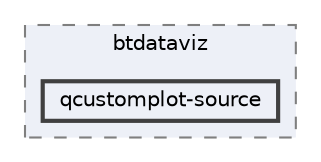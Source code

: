 digraph "/Users/geobrown/Research/ultralight-tags/software/host/btdataviz/qcustomplot-source"
{
 // LATEX_PDF_SIZE
  bgcolor="transparent";
  edge [fontname=Helvetica,fontsize=10,labelfontname=Helvetica,labelfontsize=10];
  node [fontname=Helvetica,fontsize=10,shape=box,height=0.2,width=0.4];
  compound=true
  subgraph clusterdir_026eee5bcf48ab69362ec07877ab4af5 {
    graph [ bgcolor="#edf0f7", pencolor="grey50", label="btdataviz", fontname=Helvetica,fontsize=10 style="filled,dashed", URL="dir_026eee5bcf48ab69362ec07877ab4af5.html",tooltip=""]
  dir_4c4ec7f3b56207c79e7f59c7ba2cc50d [label="qcustomplot-source", fillcolor="#edf0f7", color="grey25", style="filled,bold", URL="dir_4c4ec7f3b56207c79e7f59c7ba2cc50d.html",tooltip=""];
  }
}
